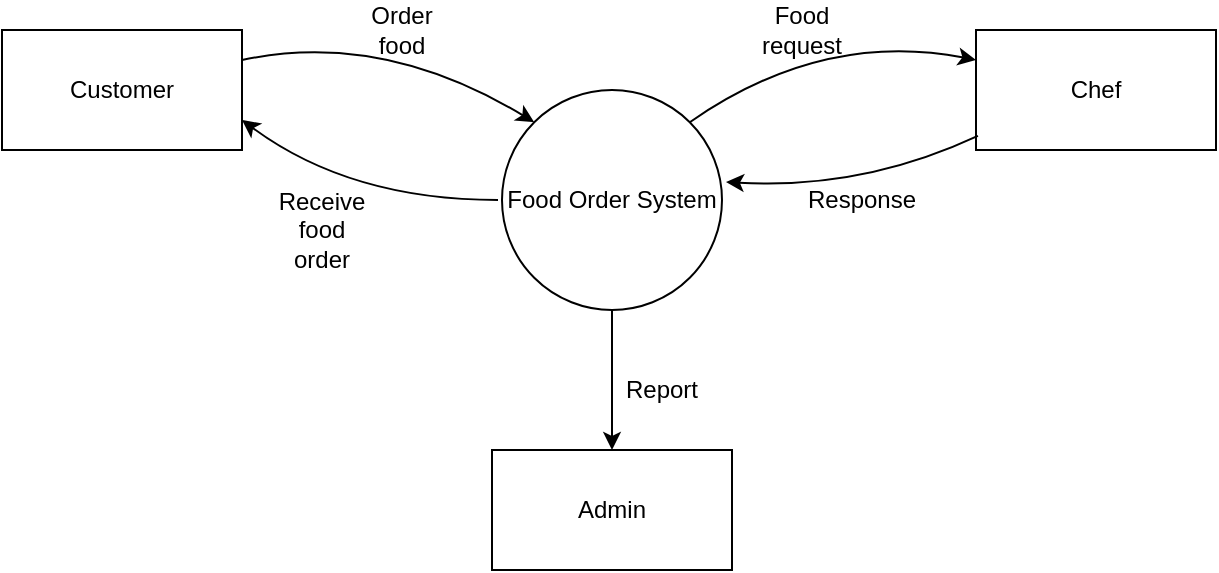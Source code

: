 <mxfile version="12.5.5" type="device"><diagram id="Purze178lLBzS3RQIhC_" name="Page-1"><mxGraphModel dx="868" dy="482" grid="1" gridSize="10" guides="1" tooltips="1" connect="1" arrows="1" fold="1" page="1" pageScale="1" pageWidth="850" pageHeight="1100" math="0" shadow="0"><root><mxCell id="0"/><mxCell id="1" parent="0"/><mxCell id="kOwMkQzUUFwwbrbSAAMK-1" value="Food Order System" style="ellipse;whiteSpace=wrap;html=1;aspect=fixed;" vertex="1" parent="1"><mxGeometry x="360" y="140" width="110" height="110" as="geometry"/></mxCell><mxCell id="kOwMkQzUUFwwbrbSAAMK-3" value="Customer" style="rounded=0;whiteSpace=wrap;html=1;" vertex="1" parent="1"><mxGeometry x="110" y="110" width="120" height="60" as="geometry"/></mxCell><mxCell id="kOwMkQzUUFwwbrbSAAMK-4" value="Chef" style="rounded=0;whiteSpace=wrap;html=1;" vertex="1" parent="1"><mxGeometry x="597" y="110" width="120" height="60" as="geometry"/></mxCell><mxCell id="kOwMkQzUUFwwbrbSAAMK-5" value="Admin" style="rounded=0;whiteSpace=wrap;html=1;" vertex="1" parent="1"><mxGeometry x="355" y="320" width="120" height="60" as="geometry"/></mxCell><mxCell id="kOwMkQzUUFwwbrbSAAMK-6" value="" style="curved=1;endArrow=classic;html=1;entryX=0;entryY=0;entryDx=0;entryDy=0;exitX=1;exitY=0.25;exitDx=0;exitDy=0;" edge="1" parent="1" source="kOwMkQzUUFwwbrbSAAMK-3" target="kOwMkQzUUFwwbrbSAAMK-1"><mxGeometry width="50" height="50" relative="1" as="geometry"><mxPoint x="260" y="150" as="sourcePoint"/><mxPoint x="310" y="100" as="targetPoint"/><Array as="points"><mxPoint x="300" y="110"/></Array></mxGeometry></mxCell><mxCell id="kOwMkQzUUFwwbrbSAAMK-7" value="" style="curved=1;endArrow=classic;html=1;entryX=0;entryY=0.25;entryDx=0;entryDy=0;exitX=1;exitY=0;exitDx=0;exitDy=0;" edge="1" parent="1" source="kOwMkQzUUFwwbrbSAAMK-1" target="kOwMkQzUUFwwbrbSAAMK-4"><mxGeometry width="50" height="50" relative="1" as="geometry"><mxPoint x="470" y="175" as="sourcePoint"/><mxPoint x="616.109" y="206.109" as="targetPoint"/><Array as="points"><mxPoint x="520" y="110"/></Array></mxGeometry></mxCell><mxCell id="kOwMkQzUUFwwbrbSAAMK-8" value="" style="curved=1;endArrow=classic;html=1;entryX=1;entryY=0.75;entryDx=0;entryDy=0;" edge="1" parent="1" target="kOwMkQzUUFwwbrbSAAMK-3"><mxGeometry width="50" height="50" relative="1" as="geometry"><mxPoint x="358" y="195" as="sourcePoint"/><mxPoint x="240" y="140" as="targetPoint"/><Array as="points"><mxPoint x="284" y="195"/></Array></mxGeometry></mxCell><mxCell id="kOwMkQzUUFwwbrbSAAMK-9" value="" style="curved=1;endArrow=classic;html=1;entryX=1.018;entryY=0.418;entryDx=0;entryDy=0;exitX=0.008;exitY=0.883;exitDx=0;exitDy=0;exitPerimeter=0;entryPerimeter=0;" edge="1" parent="1" source="kOwMkQzUUFwwbrbSAAMK-4" target="kOwMkQzUUFwwbrbSAAMK-1"><mxGeometry width="50" height="50" relative="1" as="geometry"><mxPoint x="368" y="205" as="sourcePoint"/><mxPoint x="240" y="165" as="targetPoint"/><Array as="points"><mxPoint x="540" y="190"/></Array></mxGeometry></mxCell><mxCell id="kOwMkQzUUFwwbrbSAAMK-10" value="" style="endArrow=classic;html=1;entryX=0.5;entryY=0;entryDx=0;entryDy=0;exitX=0.5;exitY=1;exitDx=0;exitDy=0;" edge="1" parent="1" source="kOwMkQzUUFwwbrbSAAMK-1" target="kOwMkQzUUFwwbrbSAAMK-5"><mxGeometry width="50" height="50" relative="1" as="geometry"><mxPoint x="110" y="450" as="sourcePoint"/><mxPoint x="160" y="400" as="targetPoint"/></mxGeometry></mxCell><mxCell id="kOwMkQzUUFwwbrbSAAMK-11" value="Order food" style="text;html=1;strokeColor=none;fillColor=none;align=center;verticalAlign=middle;whiteSpace=wrap;rounded=0;" vertex="1" parent="1"><mxGeometry x="290" y="100" width="40" height="20" as="geometry"/></mxCell><mxCell id="kOwMkQzUUFwwbrbSAAMK-15" value="Report" style="text;html=1;strokeColor=none;fillColor=none;align=center;verticalAlign=middle;whiteSpace=wrap;rounded=0;" vertex="1" parent="1"><mxGeometry x="420" y="280" width="40" height="20" as="geometry"/></mxCell><mxCell id="kOwMkQzUUFwwbrbSAAMK-16" value="Food request" style="text;html=1;strokeColor=none;fillColor=none;align=center;verticalAlign=middle;whiteSpace=wrap;rounded=0;" vertex="1" parent="1"><mxGeometry x="490" y="100" width="40" height="20" as="geometry"/></mxCell><mxCell id="kOwMkQzUUFwwbrbSAAMK-17" value="Response" style="text;html=1;strokeColor=none;fillColor=none;align=center;verticalAlign=middle;whiteSpace=wrap;rounded=0;" vertex="1" parent="1"><mxGeometry x="520" y="185" width="40" height="20" as="geometry"/></mxCell><mxCell id="kOwMkQzUUFwwbrbSAAMK-18" value="Receive food order" style="text;html=1;strokeColor=none;fillColor=none;align=center;verticalAlign=middle;whiteSpace=wrap;rounded=0;" vertex="1" parent="1"><mxGeometry x="250" y="200" width="40" height="20" as="geometry"/></mxCell></root></mxGraphModel></diagram></mxfile>